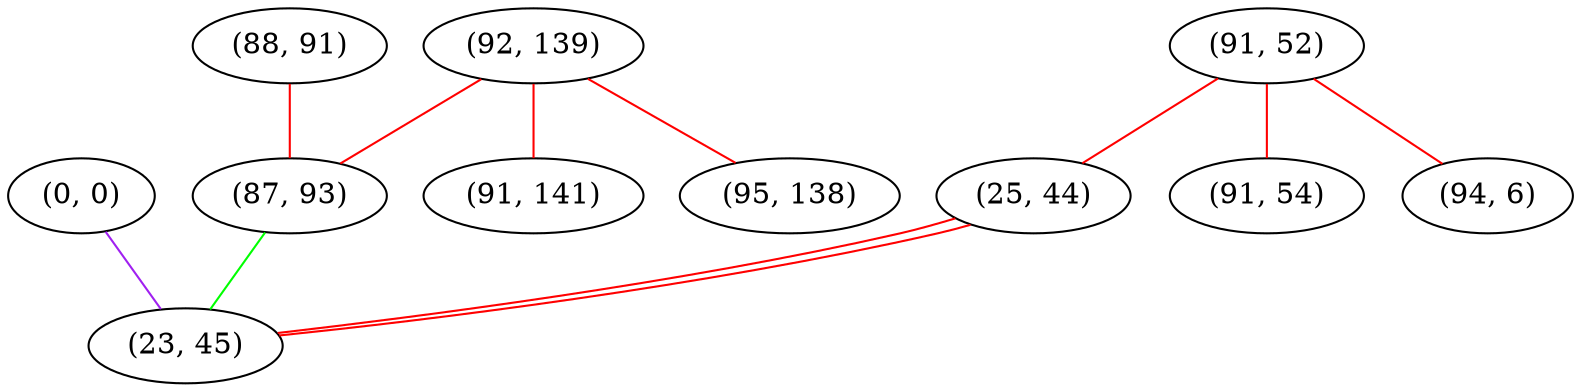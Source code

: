 graph "" {
"(0, 0)";
"(91, 52)";
"(92, 139)";
"(88, 91)";
"(87, 93)";
"(25, 44)";
"(91, 141)";
"(91, 54)";
"(23, 45)";
"(95, 138)";
"(94, 6)";
"(0, 0)" -- "(23, 45)"  [color=purple, key=0, weight=4];
"(91, 52)" -- "(91, 54)"  [color=red, key=0, weight=1];
"(91, 52)" -- "(25, 44)"  [color=red, key=0, weight=1];
"(91, 52)" -- "(94, 6)"  [color=red, key=0, weight=1];
"(92, 139)" -- "(87, 93)"  [color=red, key=0, weight=1];
"(92, 139)" -- "(95, 138)"  [color=red, key=0, weight=1];
"(92, 139)" -- "(91, 141)"  [color=red, key=0, weight=1];
"(88, 91)" -- "(87, 93)"  [color=red, key=0, weight=1];
"(87, 93)" -- "(23, 45)"  [color=green, key=0, weight=2];
"(25, 44)" -- "(23, 45)"  [color=red, key=0, weight=1];
"(25, 44)" -- "(23, 45)"  [color=red, key=1, weight=1];
}
